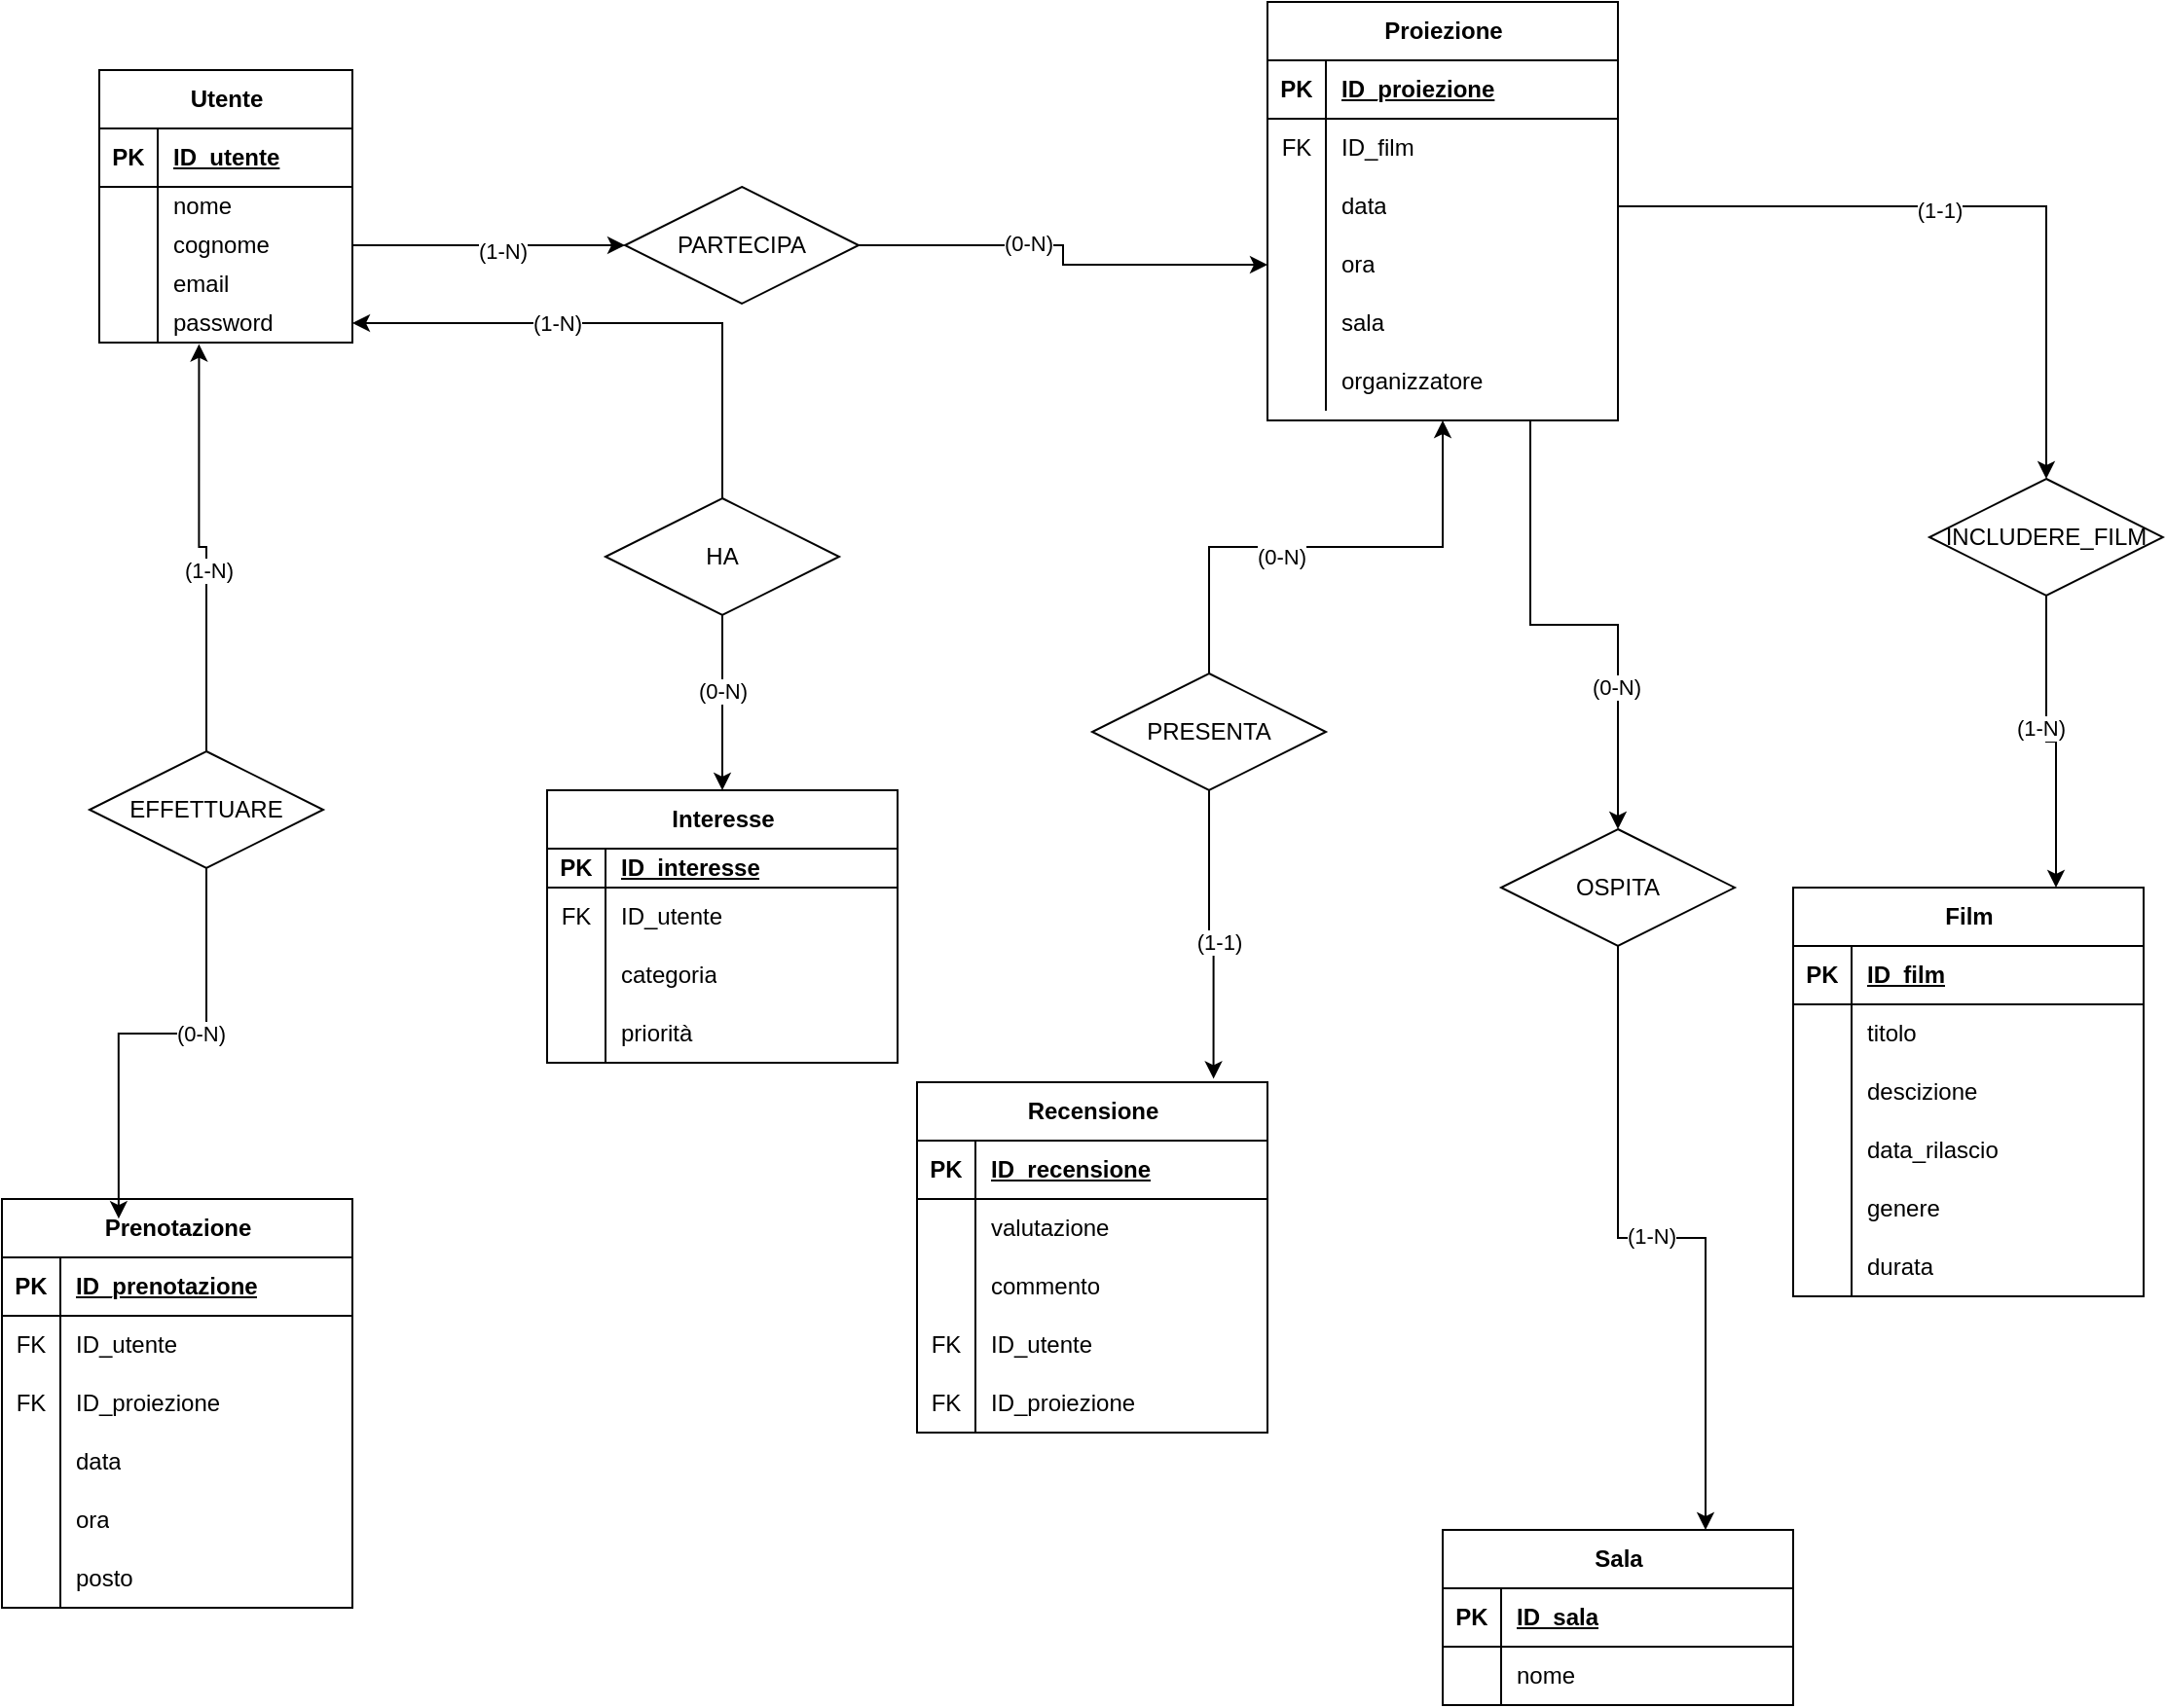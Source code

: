 <mxfile version="24.7.5">
  <diagram id="R2lEEEUBdFMjLlhIrx00" name="Page-1">
    <mxGraphModel dx="1909" dy="949" grid="1" gridSize="10" guides="1" tooltips="1" connect="1" arrows="1" fold="1" page="1" pageScale="1" pageWidth="1920" pageHeight="1200" math="0" shadow="0" extFonts="Permanent Marker^https://fonts.googleapis.com/css?family=Permanent+Marker">
      <root>
        <mxCell id="0" />
        <mxCell id="1" parent="0" />
        <mxCell id="wML0qXzRPgliGlTqLOtm-26" value="Utente" style="shape=table;startSize=30;container=1;collapsible=1;childLayout=tableLayout;fixedRows=1;rowLines=0;fontStyle=1;align=center;resizeLast=1;html=1;" vertex="1" parent="1">
          <mxGeometry x="90" y="50" width="130" height="140" as="geometry" />
        </mxCell>
        <mxCell id="wML0qXzRPgliGlTqLOtm-27" value="" style="shape=tableRow;horizontal=0;startSize=0;swimlaneHead=0;swimlaneBody=0;fillColor=none;collapsible=0;dropTarget=0;points=[[0,0.5],[1,0.5]];portConstraint=eastwest;top=0;left=0;right=0;bottom=1;" vertex="1" parent="wML0qXzRPgliGlTqLOtm-26">
          <mxGeometry y="30" width="130" height="30" as="geometry" />
        </mxCell>
        <mxCell id="wML0qXzRPgliGlTqLOtm-28" value="PK" style="shape=partialRectangle;connectable=0;fillColor=none;top=0;left=0;bottom=0;right=0;fontStyle=1;overflow=hidden;whiteSpace=wrap;html=1;" vertex="1" parent="wML0qXzRPgliGlTqLOtm-27">
          <mxGeometry width="30" height="30" as="geometry">
            <mxRectangle width="30" height="30" as="alternateBounds" />
          </mxGeometry>
        </mxCell>
        <mxCell id="wML0qXzRPgliGlTqLOtm-29" value="ID_utente" style="shape=partialRectangle;connectable=0;fillColor=none;top=0;left=0;bottom=0;right=0;align=left;spacingLeft=6;fontStyle=5;overflow=hidden;whiteSpace=wrap;html=1;" vertex="1" parent="wML0qXzRPgliGlTqLOtm-27">
          <mxGeometry x="30" width="100" height="30" as="geometry">
            <mxRectangle width="100" height="30" as="alternateBounds" />
          </mxGeometry>
        </mxCell>
        <mxCell id="wML0qXzRPgliGlTqLOtm-30" value="" style="shape=tableRow;horizontal=0;startSize=0;swimlaneHead=0;swimlaneBody=0;fillColor=none;collapsible=0;dropTarget=0;points=[[0,0.5],[1,0.5]];portConstraint=eastwest;top=0;left=0;right=0;bottom=0;" vertex="1" parent="wML0qXzRPgliGlTqLOtm-26">
          <mxGeometry y="60" width="130" height="20" as="geometry" />
        </mxCell>
        <mxCell id="wML0qXzRPgliGlTqLOtm-31" value="" style="shape=partialRectangle;connectable=0;fillColor=none;top=0;left=0;bottom=0;right=0;editable=1;overflow=hidden;whiteSpace=wrap;html=1;" vertex="1" parent="wML0qXzRPgliGlTqLOtm-30">
          <mxGeometry width="30" height="20" as="geometry">
            <mxRectangle width="30" height="20" as="alternateBounds" />
          </mxGeometry>
        </mxCell>
        <mxCell id="wML0qXzRPgliGlTqLOtm-32" value="nome" style="shape=partialRectangle;connectable=0;fillColor=none;top=0;left=0;bottom=0;right=0;align=left;spacingLeft=6;overflow=hidden;whiteSpace=wrap;html=1;" vertex="1" parent="wML0qXzRPgliGlTqLOtm-30">
          <mxGeometry x="30" width="100" height="20" as="geometry">
            <mxRectangle width="100" height="20" as="alternateBounds" />
          </mxGeometry>
        </mxCell>
        <mxCell id="wML0qXzRPgliGlTqLOtm-33" value="" style="shape=tableRow;horizontal=0;startSize=0;swimlaneHead=0;swimlaneBody=0;fillColor=none;collapsible=0;dropTarget=0;points=[[0,0.5],[1,0.5]];portConstraint=eastwest;top=0;left=0;right=0;bottom=0;" vertex="1" parent="wML0qXzRPgliGlTqLOtm-26">
          <mxGeometry y="80" width="130" height="20" as="geometry" />
        </mxCell>
        <mxCell id="wML0qXzRPgliGlTqLOtm-34" value="" style="shape=partialRectangle;connectable=0;fillColor=none;top=0;left=0;bottom=0;right=0;editable=1;overflow=hidden;whiteSpace=wrap;html=1;" vertex="1" parent="wML0qXzRPgliGlTqLOtm-33">
          <mxGeometry width="30" height="20" as="geometry">
            <mxRectangle width="30" height="20" as="alternateBounds" />
          </mxGeometry>
        </mxCell>
        <mxCell id="wML0qXzRPgliGlTqLOtm-35" value="cognome" style="shape=partialRectangle;connectable=0;fillColor=none;top=0;left=0;bottom=0;right=0;align=left;spacingLeft=6;overflow=hidden;whiteSpace=wrap;html=1;" vertex="1" parent="wML0qXzRPgliGlTqLOtm-33">
          <mxGeometry x="30" width="100" height="20" as="geometry">
            <mxRectangle width="100" height="20" as="alternateBounds" />
          </mxGeometry>
        </mxCell>
        <mxCell id="wML0qXzRPgliGlTqLOtm-45" value="" style="shape=tableRow;horizontal=0;startSize=0;swimlaneHead=0;swimlaneBody=0;fillColor=none;collapsible=0;dropTarget=0;points=[[0,0.5],[1,0.5]];portConstraint=eastwest;top=0;left=0;right=0;bottom=0;" vertex="1" parent="wML0qXzRPgliGlTqLOtm-26">
          <mxGeometry y="100" width="130" height="20" as="geometry" />
        </mxCell>
        <mxCell id="wML0qXzRPgliGlTqLOtm-46" value="" style="shape=partialRectangle;connectable=0;fillColor=none;top=0;left=0;bottom=0;right=0;editable=1;overflow=hidden;whiteSpace=wrap;html=1;" vertex="1" parent="wML0qXzRPgliGlTqLOtm-45">
          <mxGeometry width="30" height="20" as="geometry">
            <mxRectangle width="30" height="20" as="alternateBounds" />
          </mxGeometry>
        </mxCell>
        <mxCell id="wML0qXzRPgliGlTqLOtm-47" value="email&lt;div&gt;&lt;br&gt;&lt;/div&gt;" style="shape=partialRectangle;connectable=0;fillColor=none;top=0;left=0;bottom=0;right=0;align=left;spacingLeft=6;overflow=hidden;whiteSpace=wrap;html=1;" vertex="1" parent="wML0qXzRPgliGlTqLOtm-45">
          <mxGeometry x="30" width="100" height="20" as="geometry">
            <mxRectangle width="100" height="20" as="alternateBounds" />
          </mxGeometry>
        </mxCell>
        <mxCell id="wML0qXzRPgliGlTqLOtm-42" value="" style="shape=tableRow;horizontal=0;startSize=0;swimlaneHead=0;swimlaneBody=0;fillColor=none;collapsible=0;dropTarget=0;points=[[0,0.5],[1,0.5]];portConstraint=eastwest;top=0;left=0;right=0;bottom=0;" vertex="1" parent="wML0qXzRPgliGlTqLOtm-26">
          <mxGeometry y="120" width="130" height="20" as="geometry" />
        </mxCell>
        <mxCell id="wML0qXzRPgliGlTqLOtm-43" value="" style="shape=partialRectangle;connectable=0;fillColor=none;top=0;left=0;bottom=0;right=0;editable=1;overflow=hidden;whiteSpace=wrap;html=1;" vertex="1" parent="wML0qXzRPgliGlTqLOtm-42">
          <mxGeometry width="30" height="20" as="geometry">
            <mxRectangle width="30" height="20" as="alternateBounds" />
          </mxGeometry>
        </mxCell>
        <mxCell id="wML0qXzRPgliGlTqLOtm-44" value="password" style="shape=partialRectangle;connectable=0;fillColor=none;top=0;left=0;bottom=0;right=0;align=left;spacingLeft=6;overflow=hidden;whiteSpace=wrap;html=1;" vertex="1" parent="wML0qXzRPgliGlTqLOtm-42">
          <mxGeometry x="30" width="100" height="20" as="geometry">
            <mxRectangle width="100" height="20" as="alternateBounds" />
          </mxGeometry>
        </mxCell>
        <mxCell id="wML0qXzRPgliGlTqLOtm-60" value="Interesse" style="shape=table;startSize=30;container=1;collapsible=1;childLayout=tableLayout;fixedRows=1;rowLines=0;fontStyle=1;align=center;resizeLast=1;html=1;" vertex="1" parent="1">
          <mxGeometry x="320" y="420" width="180" height="140" as="geometry" />
        </mxCell>
        <mxCell id="wML0qXzRPgliGlTqLOtm-61" value="" style="shape=tableRow;horizontal=0;startSize=0;swimlaneHead=0;swimlaneBody=0;fillColor=none;collapsible=0;dropTarget=0;points=[[0,0.5],[1,0.5]];portConstraint=eastwest;top=0;left=0;right=0;bottom=1;" vertex="1" parent="wML0qXzRPgliGlTqLOtm-60">
          <mxGeometry y="30" width="180" height="20" as="geometry" />
        </mxCell>
        <mxCell id="wML0qXzRPgliGlTqLOtm-62" value="PK" style="shape=partialRectangle;connectable=0;fillColor=none;top=0;left=0;bottom=0;right=0;fontStyle=1;overflow=hidden;whiteSpace=wrap;html=1;" vertex="1" parent="wML0qXzRPgliGlTqLOtm-61">
          <mxGeometry width="30" height="20" as="geometry">
            <mxRectangle width="30" height="20" as="alternateBounds" />
          </mxGeometry>
        </mxCell>
        <mxCell id="wML0qXzRPgliGlTqLOtm-63" value="ID_interesse" style="shape=partialRectangle;connectable=0;fillColor=none;top=0;left=0;bottom=0;right=0;align=left;spacingLeft=6;fontStyle=5;overflow=hidden;whiteSpace=wrap;html=1;" vertex="1" parent="wML0qXzRPgliGlTqLOtm-61">
          <mxGeometry x="30" width="150" height="20" as="geometry">
            <mxRectangle width="150" height="20" as="alternateBounds" />
          </mxGeometry>
        </mxCell>
        <mxCell id="wML0qXzRPgliGlTqLOtm-64" value="" style="shape=tableRow;horizontal=0;startSize=0;swimlaneHead=0;swimlaneBody=0;fillColor=none;collapsible=0;dropTarget=0;points=[[0,0.5],[1,0.5]];portConstraint=eastwest;top=0;left=0;right=0;bottom=0;" vertex="1" parent="wML0qXzRPgliGlTqLOtm-60">
          <mxGeometry y="50" width="180" height="30" as="geometry" />
        </mxCell>
        <mxCell id="wML0qXzRPgliGlTqLOtm-65" value="FK" style="shape=partialRectangle;connectable=0;fillColor=none;top=0;left=0;bottom=0;right=0;editable=1;overflow=hidden;whiteSpace=wrap;html=1;" vertex="1" parent="wML0qXzRPgliGlTqLOtm-64">
          <mxGeometry width="30" height="30" as="geometry">
            <mxRectangle width="30" height="30" as="alternateBounds" />
          </mxGeometry>
        </mxCell>
        <mxCell id="wML0qXzRPgliGlTqLOtm-66" value="ID_utente" style="shape=partialRectangle;connectable=0;fillColor=none;top=0;left=0;bottom=0;right=0;align=left;spacingLeft=6;overflow=hidden;whiteSpace=wrap;html=1;" vertex="1" parent="wML0qXzRPgliGlTqLOtm-64">
          <mxGeometry x="30" width="150" height="30" as="geometry">
            <mxRectangle width="150" height="30" as="alternateBounds" />
          </mxGeometry>
        </mxCell>
        <mxCell id="wML0qXzRPgliGlTqLOtm-67" value="" style="shape=tableRow;horizontal=0;startSize=0;swimlaneHead=0;swimlaneBody=0;fillColor=none;collapsible=0;dropTarget=0;points=[[0,0.5],[1,0.5]];portConstraint=eastwest;top=0;left=0;right=0;bottom=0;" vertex="1" parent="wML0qXzRPgliGlTqLOtm-60">
          <mxGeometry y="80" width="180" height="30" as="geometry" />
        </mxCell>
        <mxCell id="wML0qXzRPgliGlTqLOtm-68" value="" style="shape=partialRectangle;connectable=0;fillColor=none;top=0;left=0;bottom=0;right=0;editable=1;overflow=hidden;whiteSpace=wrap;html=1;" vertex="1" parent="wML0qXzRPgliGlTqLOtm-67">
          <mxGeometry width="30" height="30" as="geometry">
            <mxRectangle width="30" height="30" as="alternateBounds" />
          </mxGeometry>
        </mxCell>
        <mxCell id="wML0qXzRPgliGlTqLOtm-69" value="categoria" style="shape=partialRectangle;connectable=0;fillColor=none;top=0;left=0;bottom=0;right=0;align=left;spacingLeft=6;overflow=hidden;whiteSpace=wrap;html=1;" vertex="1" parent="wML0qXzRPgliGlTqLOtm-67">
          <mxGeometry x="30" width="150" height="30" as="geometry">
            <mxRectangle width="150" height="30" as="alternateBounds" />
          </mxGeometry>
        </mxCell>
        <mxCell id="wML0qXzRPgliGlTqLOtm-70" value="" style="shape=tableRow;horizontal=0;startSize=0;swimlaneHead=0;swimlaneBody=0;fillColor=none;collapsible=0;dropTarget=0;points=[[0,0.5],[1,0.5]];portConstraint=eastwest;top=0;left=0;right=0;bottom=0;" vertex="1" parent="wML0qXzRPgliGlTqLOtm-60">
          <mxGeometry y="110" width="180" height="30" as="geometry" />
        </mxCell>
        <mxCell id="wML0qXzRPgliGlTqLOtm-71" value="" style="shape=partialRectangle;connectable=0;fillColor=none;top=0;left=0;bottom=0;right=0;editable=1;overflow=hidden;whiteSpace=wrap;html=1;" vertex="1" parent="wML0qXzRPgliGlTqLOtm-70">
          <mxGeometry width="30" height="30" as="geometry">
            <mxRectangle width="30" height="30" as="alternateBounds" />
          </mxGeometry>
        </mxCell>
        <mxCell id="wML0qXzRPgliGlTqLOtm-72" value="priorità" style="shape=partialRectangle;connectable=0;fillColor=none;top=0;left=0;bottom=0;right=0;align=left;spacingLeft=6;overflow=hidden;whiteSpace=wrap;html=1;" vertex="1" parent="wML0qXzRPgliGlTqLOtm-70">
          <mxGeometry x="30" width="150" height="30" as="geometry">
            <mxRectangle width="150" height="30" as="alternateBounds" />
          </mxGeometry>
        </mxCell>
        <mxCell id="wML0qXzRPgliGlTqLOtm-73" value="Film" style="shape=table;startSize=30;container=1;collapsible=1;childLayout=tableLayout;fixedRows=1;rowLines=0;fontStyle=1;align=center;resizeLast=1;html=1;" vertex="1" parent="1">
          <mxGeometry x="960" y="470" width="180" height="210" as="geometry" />
        </mxCell>
        <mxCell id="wML0qXzRPgliGlTqLOtm-74" value="" style="shape=tableRow;horizontal=0;startSize=0;swimlaneHead=0;swimlaneBody=0;fillColor=none;collapsible=0;dropTarget=0;points=[[0,0.5],[1,0.5]];portConstraint=eastwest;top=0;left=0;right=0;bottom=1;" vertex="1" parent="wML0qXzRPgliGlTqLOtm-73">
          <mxGeometry y="30" width="180" height="30" as="geometry" />
        </mxCell>
        <mxCell id="wML0qXzRPgliGlTqLOtm-75" value="PK" style="shape=partialRectangle;connectable=0;fillColor=none;top=0;left=0;bottom=0;right=0;fontStyle=1;overflow=hidden;whiteSpace=wrap;html=1;" vertex="1" parent="wML0qXzRPgliGlTqLOtm-74">
          <mxGeometry width="30" height="30" as="geometry">
            <mxRectangle width="30" height="30" as="alternateBounds" />
          </mxGeometry>
        </mxCell>
        <mxCell id="wML0qXzRPgliGlTqLOtm-76" value="ID_film" style="shape=partialRectangle;connectable=0;fillColor=none;top=0;left=0;bottom=0;right=0;align=left;spacingLeft=6;fontStyle=5;overflow=hidden;whiteSpace=wrap;html=1;" vertex="1" parent="wML0qXzRPgliGlTqLOtm-74">
          <mxGeometry x="30" width="150" height="30" as="geometry">
            <mxRectangle width="150" height="30" as="alternateBounds" />
          </mxGeometry>
        </mxCell>
        <mxCell id="wML0qXzRPgliGlTqLOtm-77" value="" style="shape=tableRow;horizontal=0;startSize=0;swimlaneHead=0;swimlaneBody=0;fillColor=none;collapsible=0;dropTarget=0;points=[[0,0.5],[1,0.5]];portConstraint=eastwest;top=0;left=0;right=0;bottom=0;" vertex="1" parent="wML0qXzRPgliGlTqLOtm-73">
          <mxGeometry y="60" width="180" height="30" as="geometry" />
        </mxCell>
        <mxCell id="wML0qXzRPgliGlTqLOtm-78" value="" style="shape=partialRectangle;connectable=0;fillColor=none;top=0;left=0;bottom=0;right=0;editable=1;overflow=hidden;whiteSpace=wrap;html=1;" vertex="1" parent="wML0qXzRPgliGlTqLOtm-77">
          <mxGeometry width="30" height="30" as="geometry">
            <mxRectangle width="30" height="30" as="alternateBounds" />
          </mxGeometry>
        </mxCell>
        <mxCell id="wML0qXzRPgliGlTqLOtm-79" value="titolo" style="shape=partialRectangle;connectable=0;fillColor=none;top=0;left=0;bottom=0;right=0;align=left;spacingLeft=6;overflow=hidden;whiteSpace=wrap;html=1;" vertex="1" parent="wML0qXzRPgliGlTqLOtm-77">
          <mxGeometry x="30" width="150" height="30" as="geometry">
            <mxRectangle width="150" height="30" as="alternateBounds" />
          </mxGeometry>
        </mxCell>
        <mxCell id="wML0qXzRPgliGlTqLOtm-80" value="" style="shape=tableRow;horizontal=0;startSize=0;swimlaneHead=0;swimlaneBody=0;fillColor=none;collapsible=0;dropTarget=0;points=[[0,0.5],[1,0.5]];portConstraint=eastwest;top=0;left=0;right=0;bottom=0;" vertex="1" parent="wML0qXzRPgliGlTqLOtm-73">
          <mxGeometry y="90" width="180" height="30" as="geometry" />
        </mxCell>
        <mxCell id="wML0qXzRPgliGlTqLOtm-81" value="" style="shape=partialRectangle;connectable=0;fillColor=none;top=0;left=0;bottom=0;right=0;editable=1;overflow=hidden;whiteSpace=wrap;html=1;" vertex="1" parent="wML0qXzRPgliGlTqLOtm-80">
          <mxGeometry width="30" height="30" as="geometry">
            <mxRectangle width="30" height="30" as="alternateBounds" />
          </mxGeometry>
        </mxCell>
        <mxCell id="wML0qXzRPgliGlTqLOtm-82" value="descizione" style="shape=partialRectangle;connectable=0;fillColor=none;top=0;left=0;bottom=0;right=0;align=left;spacingLeft=6;overflow=hidden;whiteSpace=wrap;html=1;" vertex="1" parent="wML0qXzRPgliGlTqLOtm-80">
          <mxGeometry x="30" width="150" height="30" as="geometry">
            <mxRectangle width="150" height="30" as="alternateBounds" />
          </mxGeometry>
        </mxCell>
        <mxCell id="wML0qXzRPgliGlTqLOtm-83" value="" style="shape=tableRow;horizontal=0;startSize=0;swimlaneHead=0;swimlaneBody=0;fillColor=none;collapsible=0;dropTarget=0;points=[[0,0.5],[1,0.5]];portConstraint=eastwest;top=0;left=0;right=0;bottom=0;" vertex="1" parent="wML0qXzRPgliGlTqLOtm-73">
          <mxGeometry y="120" width="180" height="30" as="geometry" />
        </mxCell>
        <mxCell id="wML0qXzRPgliGlTqLOtm-84" value="" style="shape=partialRectangle;connectable=0;fillColor=none;top=0;left=0;bottom=0;right=0;editable=1;overflow=hidden;whiteSpace=wrap;html=1;" vertex="1" parent="wML0qXzRPgliGlTqLOtm-83">
          <mxGeometry width="30" height="30" as="geometry">
            <mxRectangle width="30" height="30" as="alternateBounds" />
          </mxGeometry>
        </mxCell>
        <mxCell id="wML0qXzRPgliGlTqLOtm-85" value="data_rilascio" style="shape=partialRectangle;connectable=0;fillColor=none;top=0;left=0;bottom=0;right=0;align=left;spacingLeft=6;overflow=hidden;whiteSpace=wrap;html=1;" vertex="1" parent="wML0qXzRPgliGlTqLOtm-83">
          <mxGeometry x="30" width="150" height="30" as="geometry">
            <mxRectangle width="150" height="30" as="alternateBounds" />
          </mxGeometry>
        </mxCell>
        <mxCell id="wML0qXzRPgliGlTqLOtm-125" value="" style="shape=tableRow;horizontal=0;startSize=0;swimlaneHead=0;swimlaneBody=0;fillColor=none;collapsible=0;dropTarget=0;points=[[0,0.5],[1,0.5]];portConstraint=eastwest;top=0;left=0;right=0;bottom=0;" vertex="1" parent="wML0qXzRPgliGlTqLOtm-73">
          <mxGeometry y="150" width="180" height="30" as="geometry" />
        </mxCell>
        <mxCell id="wML0qXzRPgliGlTqLOtm-126" value="" style="shape=partialRectangle;connectable=0;fillColor=none;top=0;left=0;bottom=0;right=0;editable=1;overflow=hidden;whiteSpace=wrap;html=1;" vertex="1" parent="wML0qXzRPgliGlTqLOtm-125">
          <mxGeometry width="30" height="30" as="geometry">
            <mxRectangle width="30" height="30" as="alternateBounds" />
          </mxGeometry>
        </mxCell>
        <mxCell id="wML0qXzRPgliGlTqLOtm-127" value="genere" style="shape=partialRectangle;connectable=0;fillColor=none;top=0;left=0;bottom=0;right=0;align=left;spacingLeft=6;overflow=hidden;whiteSpace=wrap;html=1;" vertex="1" parent="wML0qXzRPgliGlTqLOtm-125">
          <mxGeometry x="30" width="150" height="30" as="geometry">
            <mxRectangle width="150" height="30" as="alternateBounds" />
          </mxGeometry>
        </mxCell>
        <mxCell id="wML0qXzRPgliGlTqLOtm-128" value="" style="shape=tableRow;horizontal=0;startSize=0;swimlaneHead=0;swimlaneBody=0;fillColor=none;collapsible=0;dropTarget=0;points=[[0,0.5],[1,0.5]];portConstraint=eastwest;top=0;left=0;right=0;bottom=0;" vertex="1" parent="wML0qXzRPgliGlTqLOtm-73">
          <mxGeometry y="180" width="180" height="30" as="geometry" />
        </mxCell>
        <mxCell id="wML0qXzRPgliGlTqLOtm-129" value="" style="shape=partialRectangle;connectable=0;fillColor=none;top=0;left=0;bottom=0;right=0;editable=1;overflow=hidden;whiteSpace=wrap;html=1;" vertex="1" parent="wML0qXzRPgliGlTqLOtm-128">
          <mxGeometry width="30" height="30" as="geometry">
            <mxRectangle width="30" height="30" as="alternateBounds" />
          </mxGeometry>
        </mxCell>
        <mxCell id="wML0qXzRPgliGlTqLOtm-130" value="durata" style="shape=partialRectangle;connectable=0;fillColor=none;top=0;left=0;bottom=0;right=0;align=left;spacingLeft=6;overflow=hidden;whiteSpace=wrap;html=1;" vertex="1" parent="wML0qXzRPgliGlTqLOtm-128">
          <mxGeometry x="30" width="150" height="30" as="geometry">
            <mxRectangle width="150" height="30" as="alternateBounds" />
          </mxGeometry>
        </mxCell>
        <mxCell id="wML0qXzRPgliGlTqLOtm-86" value="Prenotazione" style="shape=table;startSize=30;container=1;collapsible=1;childLayout=tableLayout;fixedRows=1;rowLines=0;fontStyle=1;align=center;resizeLast=1;html=1;" vertex="1" parent="1">
          <mxGeometry x="40" y="630" width="180" height="210" as="geometry" />
        </mxCell>
        <mxCell id="wML0qXzRPgliGlTqLOtm-87" value="" style="shape=tableRow;horizontal=0;startSize=0;swimlaneHead=0;swimlaneBody=0;fillColor=none;collapsible=0;dropTarget=0;points=[[0,0.5],[1,0.5]];portConstraint=eastwest;top=0;left=0;right=0;bottom=1;" vertex="1" parent="wML0qXzRPgliGlTqLOtm-86">
          <mxGeometry y="30" width="180" height="30" as="geometry" />
        </mxCell>
        <mxCell id="wML0qXzRPgliGlTqLOtm-88" value="PK" style="shape=partialRectangle;connectable=0;fillColor=none;top=0;left=0;bottom=0;right=0;fontStyle=1;overflow=hidden;whiteSpace=wrap;html=1;" vertex="1" parent="wML0qXzRPgliGlTqLOtm-87">
          <mxGeometry width="30" height="30" as="geometry">
            <mxRectangle width="30" height="30" as="alternateBounds" />
          </mxGeometry>
        </mxCell>
        <mxCell id="wML0qXzRPgliGlTqLOtm-89" value="ID_prenotazione" style="shape=partialRectangle;connectable=0;fillColor=none;top=0;left=0;bottom=0;right=0;align=left;spacingLeft=6;fontStyle=5;overflow=hidden;whiteSpace=wrap;html=1;" vertex="1" parent="wML0qXzRPgliGlTqLOtm-87">
          <mxGeometry x="30" width="150" height="30" as="geometry">
            <mxRectangle width="150" height="30" as="alternateBounds" />
          </mxGeometry>
        </mxCell>
        <mxCell id="wML0qXzRPgliGlTqLOtm-90" value="" style="shape=tableRow;horizontal=0;startSize=0;swimlaneHead=0;swimlaneBody=0;fillColor=none;collapsible=0;dropTarget=0;points=[[0,0.5],[1,0.5]];portConstraint=eastwest;top=0;left=0;right=0;bottom=0;" vertex="1" parent="wML0qXzRPgliGlTqLOtm-86">
          <mxGeometry y="60" width="180" height="30" as="geometry" />
        </mxCell>
        <mxCell id="wML0qXzRPgliGlTqLOtm-91" value="FK" style="shape=partialRectangle;connectable=0;fillColor=none;top=0;left=0;bottom=0;right=0;editable=1;overflow=hidden;whiteSpace=wrap;html=1;" vertex="1" parent="wML0qXzRPgliGlTqLOtm-90">
          <mxGeometry width="30" height="30" as="geometry">
            <mxRectangle width="30" height="30" as="alternateBounds" />
          </mxGeometry>
        </mxCell>
        <mxCell id="wML0qXzRPgliGlTqLOtm-92" value="ID_utente" style="shape=partialRectangle;connectable=0;fillColor=none;top=0;left=0;bottom=0;right=0;align=left;spacingLeft=6;overflow=hidden;whiteSpace=wrap;html=1;" vertex="1" parent="wML0qXzRPgliGlTqLOtm-90">
          <mxGeometry x="30" width="150" height="30" as="geometry">
            <mxRectangle width="150" height="30" as="alternateBounds" />
          </mxGeometry>
        </mxCell>
        <mxCell id="wML0qXzRPgliGlTqLOtm-93" value="" style="shape=tableRow;horizontal=0;startSize=0;swimlaneHead=0;swimlaneBody=0;fillColor=none;collapsible=0;dropTarget=0;points=[[0,0.5],[1,0.5]];portConstraint=eastwest;top=0;left=0;right=0;bottom=0;" vertex="1" parent="wML0qXzRPgliGlTqLOtm-86">
          <mxGeometry y="90" width="180" height="30" as="geometry" />
        </mxCell>
        <mxCell id="wML0qXzRPgliGlTqLOtm-94" value="FK" style="shape=partialRectangle;connectable=0;fillColor=none;top=0;left=0;bottom=0;right=0;editable=1;overflow=hidden;whiteSpace=wrap;html=1;" vertex="1" parent="wML0qXzRPgliGlTqLOtm-93">
          <mxGeometry width="30" height="30" as="geometry">
            <mxRectangle width="30" height="30" as="alternateBounds" />
          </mxGeometry>
        </mxCell>
        <mxCell id="wML0qXzRPgliGlTqLOtm-95" value="ID_proiezione" style="shape=partialRectangle;connectable=0;fillColor=none;top=0;left=0;bottom=0;right=0;align=left;spacingLeft=6;overflow=hidden;whiteSpace=wrap;html=1;" vertex="1" parent="wML0qXzRPgliGlTqLOtm-93">
          <mxGeometry x="30" width="150" height="30" as="geometry">
            <mxRectangle width="150" height="30" as="alternateBounds" />
          </mxGeometry>
        </mxCell>
        <mxCell id="wML0qXzRPgliGlTqLOtm-96" value="" style="shape=tableRow;horizontal=0;startSize=0;swimlaneHead=0;swimlaneBody=0;fillColor=none;collapsible=0;dropTarget=0;points=[[0,0.5],[1,0.5]];portConstraint=eastwest;top=0;left=0;right=0;bottom=0;" vertex="1" parent="wML0qXzRPgliGlTqLOtm-86">
          <mxGeometry y="120" width="180" height="30" as="geometry" />
        </mxCell>
        <mxCell id="wML0qXzRPgliGlTqLOtm-97" value="" style="shape=partialRectangle;connectable=0;fillColor=none;top=0;left=0;bottom=0;right=0;editable=1;overflow=hidden;whiteSpace=wrap;html=1;" vertex="1" parent="wML0qXzRPgliGlTqLOtm-96">
          <mxGeometry width="30" height="30" as="geometry">
            <mxRectangle width="30" height="30" as="alternateBounds" />
          </mxGeometry>
        </mxCell>
        <mxCell id="wML0qXzRPgliGlTqLOtm-98" value="data" style="shape=partialRectangle;connectable=0;fillColor=none;top=0;left=0;bottom=0;right=0;align=left;spacingLeft=6;overflow=hidden;whiteSpace=wrap;html=1;" vertex="1" parent="wML0qXzRPgliGlTqLOtm-96">
          <mxGeometry x="30" width="150" height="30" as="geometry">
            <mxRectangle width="150" height="30" as="alternateBounds" />
          </mxGeometry>
        </mxCell>
        <mxCell id="wML0qXzRPgliGlTqLOtm-138" value="" style="shape=tableRow;horizontal=0;startSize=0;swimlaneHead=0;swimlaneBody=0;fillColor=none;collapsible=0;dropTarget=0;points=[[0,0.5],[1,0.5]];portConstraint=eastwest;top=0;left=0;right=0;bottom=0;" vertex="1" parent="wML0qXzRPgliGlTqLOtm-86">
          <mxGeometry y="150" width="180" height="30" as="geometry" />
        </mxCell>
        <mxCell id="wML0qXzRPgliGlTqLOtm-139" value="" style="shape=partialRectangle;connectable=0;fillColor=none;top=0;left=0;bottom=0;right=0;editable=1;overflow=hidden;whiteSpace=wrap;html=1;" vertex="1" parent="wML0qXzRPgliGlTqLOtm-138">
          <mxGeometry width="30" height="30" as="geometry">
            <mxRectangle width="30" height="30" as="alternateBounds" />
          </mxGeometry>
        </mxCell>
        <mxCell id="wML0qXzRPgliGlTqLOtm-140" value="ora" style="shape=partialRectangle;connectable=0;fillColor=none;top=0;left=0;bottom=0;right=0;align=left;spacingLeft=6;overflow=hidden;whiteSpace=wrap;html=1;" vertex="1" parent="wML0qXzRPgliGlTqLOtm-138">
          <mxGeometry x="30" width="150" height="30" as="geometry">
            <mxRectangle width="150" height="30" as="alternateBounds" />
          </mxGeometry>
        </mxCell>
        <mxCell id="wML0qXzRPgliGlTqLOtm-141" value="" style="shape=tableRow;horizontal=0;startSize=0;swimlaneHead=0;swimlaneBody=0;fillColor=none;collapsible=0;dropTarget=0;points=[[0,0.5],[1,0.5]];portConstraint=eastwest;top=0;left=0;right=0;bottom=0;" vertex="1" parent="wML0qXzRPgliGlTqLOtm-86">
          <mxGeometry y="180" width="180" height="30" as="geometry" />
        </mxCell>
        <mxCell id="wML0qXzRPgliGlTqLOtm-142" value="" style="shape=partialRectangle;connectable=0;fillColor=none;top=0;left=0;bottom=0;right=0;editable=1;overflow=hidden;whiteSpace=wrap;html=1;" vertex="1" parent="wML0qXzRPgliGlTqLOtm-141">
          <mxGeometry width="30" height="30" as="geometry">
            <mxRectangle width="30" height="30" as="alternateBounds" />
          </mxGeometry>
        </mxCell>
        <mxCell id="wML0qXzRPgliGlTqLOtm-143" value="posto" style="shape=partialRectangle;connectable=0;fillColor=none;top=0;left=0;bottom=0;right=0;align=left;spacingLeft=6;overflow=hidden;whiteSpace=wrap;html=1;" vertex="1" parent="wML0qXzRPgliGlTqLOtm-141">
          <mxGeometry x="30" width="150" height="30" as="geometry">
            <mxRectangle width="150" height="30" as="alternateBounds" />
          </mxGeometry>
        </mxCell>
        <mxCell id="wML0qXzRPgliGlTqLOtm-201" style="edgeStyle=orthogonalEdgeStyle;rounded=0;orthogonalLoop=1;jettySize=auto;html=1;exitX=0.75;exitY=1;exitDx=0;exitDy=0;entryX=0.5;entryY=0;entryDx=0;entryDy=0;" edge="1" parent="1" source="wML0qXzRPgliGlTqLOtm-99" target="wML0qXzRPgliGlTqLOtm-200">
          <mxGeometry relative="1" as="geometry" />
        </mxCell>
        <mxCell id="wML0qXzRPgliGlTqLOtm-204" value="(0-N)" style="edgeLabel;html=1;align=center;verticalAlign=middle;resizable=0;points=[];" vertex="1" connectable="0" parent="wML0qXzRPgliGlTqLOtm-201">
          <mxGeometry x="0.426" y="-1" relative="1" as="geometry">
            <mxPoint as="offset" />
          </mxGeometry>
        </mxCell>
        <mxCell id="wML0qXzRPgliGlTqLOtm-99" value="Proiezione" style="shape=table;startSize=30;container=1;collapsible=1;childLayout=tableLayout;fixedRows=1;rowLines=0;fontStyle=1;align=center;resizeLast=1;html=1;" vertex="1" parent="1">
          <mxGeometry x="690" y="15" width="180" height="215" as="geometry" />
        </mxCell>
        <mxCell id="wML0qXzRPgliGlTqLOtm-100" value="" style="shape=tableRow;horizontal=0;startSize=0;swimlaneHead=0;swimlaneBody=0;fillColor=none;collapsible=0;dropTarget=0;points=[[0,0.5],[1,0.5]];portConstraint=eastwest;top=0;left=0;right=0;bottom=1;" vertex="1" parent="wML0qXzRPgliGlTqLOtm-99">
          <mxGeometry y="30" width="180" height="30" as="geometry" />
        </mxCell>
        <mxCell id="wML0qXzRPgliGlTqLOtm-101" value="PK" style="shape=partialRectangle;connectable=0;fillColor=none;top=0;left=0;bottom=0;right=0;fontStyle=1;overflow=hidden;whiteSpace=wrap;html=1;" vertex="1" parent="wML0qXzRPgliGlTqLOtm-100">
          <mxGeometry width="30" height="30" as="geometry">
            <mxRectangle width="30" height="30" as="alternateBounds" />
          </mxGeometry>
        </mxCell>
        <mxCell id="wML0qXzRPgliGlTqLOtm-102" value="ID_proiezione" style="shape=partialRectangle;connectable=0;fillColor=none;top=0;left=0;bottom=0;right=0;align=left;spacingLeft=6;fontStyle=5;overflow=hidden;whiteSpace=wrap;html=1;" vertex="1" parent="wML0qXzRPgliGlTqLOtm-100">
          <mxGeometry x="30" width="150" height="30" as="geometry">
            <mxRectangle width="150" height="30" as="alternateBounds" />
          </mxGeometry>
        </mxCell>
        <mxCell id="wML0qXzRPgliGlTqLOtm-103" value="" style="shape=tableRow;horizontal=0;startSize=0;swimlaneHead=0;swimlaneBody=0;fillColor=none;collapsible=0;dropTarget=0;points=[[0,0.5],[1,0.5]];portConstraint=eastwest;top=0;left=0;right=0;bottom=0;" vertex="1" parent="wML0qXzRPgliGlTqLOtm-99">
          <mxGeometry y="60" width="180" height="30" as="geometry" />
        </mxCell>
        <mxCell id="wML0qXzRPgliGlTqLOtm-104" value="FK" style="shape=partialRectangle;connectable=0;fillColor=none;top=0;left=0;bottom=0;right=0;editable=1;overflow=hidden;whiteSpace=wrap;html=1;" vertex="1" parent="wML0qXzRPgliGlTqLOtm-103">
          <mxGeometry width="30" height="30" as="geometry">
            <mxRectangle width="30" height="30" as="alternateBounds" />
          </mxGeometry>
        </mxCell>
        <mxCell id="wML0qXzRPgliGlTqLOtm-105" value="ID_film" style="shape=partialRectangle;connectable=0;fillColor=none;top=0;left=0;bottom=0;right=0;align=left;spacingLeft=6;overflow=hidden;whiteSpace=wrap;html=1;" vertex="1" parent="wML0qXzRPgliGlTqLOtm-103">
          <mxGeometry x="30" width="150" height="30" as="geometry">
            <mxRectangle width="150" height="30" as="alternateBounds" />
          </mxGeometry>
        </mxCell>
        <mxCell id="wML0qXzRPgliGlTqLOtm-106" value="" style="shape=tableRow;horizontal=0;startSize=0;swimlaneHead=0;swimlaneBody=0;fillColor=none;collapsible=0;dropTarget=0;points=[[0,0.5],[1,0.5]];portConstraint=eastwest;top=0;left=0;right=0;bottom=0;" vertex="1" parent="wML0qXzRPgliGlTqLOtm-99">
          <mxGeometry y="90" width="180" height="30" as="geometry" />
        </mxCell>
        <mxCell id="wML0qXzRPgliGlTqLOtm-107" value="" style="shape=partialRectangle;connectable=0;fillColor=none;top=0;left=0;bottom=0;right=0;editable=1;overflow=hidden;whiteSpace=wrap;html=1;" vertex="1" parent="wML0qXzRPgliGlTqLOtm-106">
          <mxGeometry width="30" height="30" as="geometry">
            <mxRectangle width="30" height="30" as="alternateBounds" />
          </mxGeometry>
        </mxCell>
        <mxCell id="wML0qXzRPgliGlTqLOtm-108" value="data" style="shape=partialRectangle;connectable=0;fillColor=none;top=0;left=0;bottom=0;right=0;align=left;spacingLeft=6;overflow=hidden;whiteSpace=wrap;html=1;" vertex="1" parent="wML0qXzRPgliGlTqLOtm-106">
          <mxGeometry x="30" width="150" height="30" as="geometry">
            <mxRectangle width="150" height="30" as="alternateBounds" />
          </mxGeometry>
        </mxCell>
        <mxCell id="wML0qXzRPgliGlTqLOtm-109" value="" style="shape=tableRow;horizontal=0;startSize=0;swimlaneHead=0;swimlaneBody=0;fillColor=none;collapsible=0;dropTarget=0;points=[[0,0.5],[1,0.5]];portConstraint=eastwest;top=0;left=0;right=0;bottom=0;" vertex="1" parent="wML0qXzRPgliGlTqLOtm-99">
          <mxGeometry y="120" width="180" height="30" as="geometry" />
        </mxCell>
        <mxCell id="wML0qXzRPgliGlTqLOtm-110" value="" style="shape=partialRectangle;connectable=0;fillColor=none;top=0;left=0;bottom=0;right=0;editable=1;overflow=hidden;whiteSpace=wrap;html=1;" vertex="1" parent="wML0qXzRPgliGlTqLOtm-109">
          <mxGeometry width="30" height="30" as="geometry">
            <mxRectangle width="30" height="30" as="alternateBounds" />
          </mxGeometry>
        </mxCell>
        <mxCell id="wML0qXzRPgliGlTqLOtm-111" value="ora" style="shape=partialRectangle;connectable=0;fillColor=none;top=0;left=0;bottom=0;right=0;align=left;spacingLeft=6;overflow=hidden;whiteSpace=wrap;html=1;" vertex="1" parent="wML0qXzRPgliGlTqLOtm-109">
          <mxGeometry x="30" width="150" height="30" as="geometry">
            <mxRectangle width="150" height="30" as="alternateBounds" />
          </mxGeometry>
        </mxCell>
        <mxCell id="wML0qXzRPgliGlTqLOtm-132" value="" style="shape=tableRow;horizontal=0;startSize=0;swimlaneHead=0;swimlaneBody=0;fillColor=none;collapsible=0;dropTarget=0;points=[[0,0.5],[1,0.5]];portConstraint=eastwest;top=0;left=0;right=0;bottom=0;" vertex="1" parent="wML0qXzRPgliGlTqLOtm-99">
          <mxGeometry y="150" width="180" height="30" as="geometry" />
        </mxCell>
        <mxCell id="wML0qXzRPgliGlTqLOtm-133" value="" style="shape=partialRectangle;connectable=0;fillColor=none;top=0;left=0;bottom=0;right=0;editable=1;overflow=hidden;whiteSpace=wrap;html=1;" vertex="1" parent="wML0qXzRPgliGlTqLOtm-132">
          <mxGeometry width="30" height="30" as="geometry">
            <mxRectangle width="30" height="30" as="alternateBounds" />
          </mxGeometry>
        </mxCell>
        <mxCell id="wML0qXzRPgliGlTqLOtm-134" value="sala" style="shape=partialRectangle;connectable=0;fillColor=none;top=0;left=0;bottom=0;right=0;align=left;spacingLeft=6;overflow=hidden;whiteSpace=wrap;html=1;" vertex="1" parent="wML0qXzRPgliGlTqLOtm-132">
          <mxGeometry x="30" width="150" height="30" as="geometry">
            <mxRectangle width="150" height="30" as="alternateBounds" />
          </mxGeometry>
        </mxCell>
        <mxCell id="wML0qXzRPgliGlTqLOtm-135" value="" style="shape=tableRow;horizontal=0;startSize=0;swimlaneHead=0;swimlaneBody=0;fillColor=none;collapsible=0;dropTarget=0;points=[[0,0.5],[1,0.5]];portConstraint=eastwest;top=0;left=0;right=0;bottom=0;" vertex="1" parent="wML0qXzRPgliGlTqLOtm-99">
          <mxGeometry y="180" width="180" height="30" as="geometry" />
        </mxCell>
        <mxCell id="wML0qXzRPgliGlTqLOtm-136" value="" style="shape=partialRectangle;connectable=0;fillColor=none;top=0;left=0;bottom=0;right=0;editable=1;overflow=hidden;whiteSpace=wrap;html=1;" vertex="1" parent="wML0qXzRPgliGlTqLOtm-135">
          <mxGeometry width="30" height="30" as="geometry">
            <mxRectangle width="30" height="30" as="alternateBounds" />
          </mxGeometry>
        </mxCell>
        <mxCell id="wML0qXzRPgliGlTqLOtm-137" value="organizzatore" style="shape=partialRectangle;connectable=0;fillColor=none;top=0;left=0;bottom=0;right=0;align=left;spacingLeft=6;overflow=hidden;whiteSpace=wrap;html=1;" vertex="1" parent="wML0qXzRPgliGlTqLOtm-135">
          <mxGeometry x="30" width="150" height="30" as="geometry">
            <mxRectangle width="150" height="30" as="alternateBounds" />
          </mxGeometry>
        </mxCell>
        <mxCell id="wML0qXzRPgliGlTqLOtm-112" value="Recensione" style="shape=table;startSize=30;container=1;collapsible=1;childLayout=tableLayout;fixedRows=1;rowLines=0;fontStyle=1;align=center;resizeLast=1;html=1;flipH=1;" vertex="1" parent="1">
          <mxGeometry x="510" y="570" width="180" height="180" as="geometry" />
        </mxCell>
        <mxCell id="wML0qXzRPgliGlTqLOtm-113" value="" style="shape=tableRow;horizontal=0;startSize=0;swimlaneHead=0;swimlaneBody=0;fillColor=none;collapsible=0;dropTarget=0;points=[[0,0.5],[1,0.5]];portConstraint=eastwest;top=0;left=0;right=0;bottom=1;" vertex="1" parent="wML0qXzRPgliGlTqLOtm-112">
          <mxGeometry y="30" width="180" height="30" as="geometry" />
        </mxCell>
        <mxCell id="wML0qXzRPgliGlTqLOtm-114" value="PK" style="shape=partialRectangle;connectable=0;fillColor=none;top=0;left=0;bottom=0;right=0;fontStyle=1;overflow=hidden;whiteSpace=wrap;html=1;" vertex="1" parent="wML0qXzRPgliGlTqLOtm-113">
          <mxGeometry width="30" height="30" as="geometry">
            <mxRectangle width="30" height="30" as="alternateBounds" />
          </mxGeometry>
        </mxCell>
        <mxCell id="wML0qXzRPgliGlTqLOtm-115" value="ID_recensione" style="shape=partialRectangle;connectable=0;fillColor=none;top=0;left=0;bottom=0;right=0;align=left;spacingLeft=6;fontStyle=5;overflow=hidden;whiteSpace=wrap;html=1;" vertex="1" parent="wML0qXzRPgliGlTqLOtm-113">
          <mxGeometry x="30" width="150" height="30" as="geometry">
            <mxRectangle width="150" height="30" as="alternateBounds" />
          </mxGeometry>
        </mxCell>
        <mxCell id="wML0qXzRPgliGlTqLOtm-116" value="" style="shape=tableRow;horizontal=0;startSize=0;swimlaneHead=0;swimlaneBody=0;fillColor=none;collapsible=0;dropTarget=0;points=[[0,0.5],[1,0.5]];portConstraint=eastwest;top=0;left=0;right=0;bottom=0;" vertex="1" parent="wML0qXzRPgliGlTqLOtm-112">
          <mxGeometry y="60" width="180" height="30" as="geometry" />
        </mxCell>
        <mxCell id="wML0qXzRPgliGlTqLOtm-117" value="" style="shape=partialRectangle;connectable=0;fillColor=none;top=0;left=0;bottom=0;right=0;editable=1;overflow=hidden;whiteSpace=wrap;html=1;" vertex="1" parent="wML0qXzRPgliGlTqLOtm-116">
          <mxGeometry width="30" height="30" as="geometry">
            <mxRectangle width="30" height="30" as="alternateBounds" />
          </mxGeometry>
        </mxCell>
        <mxCell id="wML0qXzRPgliGlTqLOtm-118" value="valutazione" style="shape=partialRectangle;connectable=0;fillColor=none;top=0;left=0;bottom=0;right=0;align=left;spacingLeft=6;overflow=hidden;whiteSpace=wrap;html=1;" vertex="1" parent="wML0qXzRPgliGlTqLOtm-116">
          <mxGeometry x="30" width="150" height="30" as="geometry">
            <mxRectangle width="150" height="30" as="alternateBounds" />
          </mxGeometry>
        </mxCell>
        <mxCell id="wML0qXzRPgliGlTqLOtm-119" value="" style="shape=tableRow;horizontal=0;startSize=0;swimlaneHead=0;swimlaneBody=0;fillColor=none;collapsible=0;dropTarget=0;points=[[0,0.5],[1,0.5]];portConstraint=eastwest;top=0;left=0;right=0;bottom=0;" vertex="1" parent="wML0qXzRPgliGlTqLOtm-112">
          <mxGeometry y="90" width="180" height="30" as="geometry" />
        </mxCell>
        <mxCell id="wML0qXzRPgliGlTqLOtm-120" value="" style="shape=partialRectangle;connectable=0;fillColor=none;top=0;left=0;bottom=0;right=0;editable=1;overflow=hidden;whiteSpace=wrap;html=1;" vertex="1" parent="wML0qXzRPgliGlTqLOtm-119">
          <mxGeometry width="30" height="30" as="geometry">
            <mxRectangle width="30" height="30" as="alternateBounds" />
          </mxGeometry>
        </mxCell>
        <mxCell id="wML0qXzRPgliGlTqLOtm-121" value="commento" style="shape=partialRectangle;connectable=0;fillColor=none;top=0;left=0;bottom=0;right=0;align=left;spacingLeft=6;overflow=hidden;whiteSpace=wrap;html=1;" vertex="1" parent="wML0qXzRPgliGlTqLOtm-119">
          <mxGeometry x="30" width="150" height="30" as="geometry">
            <mxRectangle width="150" height="30" as="alternateBounds" />
          </mxGeometry>
        </mxCell>
        <mxCell id="wML0qXzRPgliGlTqLOtm-122" value="" style="shape=tableRow;horizontal=0;startSize=0;swimlaneHead=0;swimlaneBody=0;fillColor=none;collapsible=0;dropTarget=0;points=[[0,0.5],[1,0.5]];portConstraint=eastwest;top=0;left=0;right=0;bottom=0;" vertex="1" parent="wML0qXzRPgliGlTqLOtm-112">
          <mxGeometry y="120" width="180" height="30" as="geometry" />
        </mxCell>
        <mxCell id="wML0qXzRPgliGlTqLOtm-123" value="FK" style="shape=partialRectangle;connectable=0;fillColor=none;top=0;left=0;bottom=0;right=0;editable=1;overflow=hidden;whiteSpace=wrap;html=1;" vertex="1" parent="wML0qXzRPgliGlTqLOtm-122">
          <mxGeometry width="30" height="30" as="geometry">
            <mxRectangle width="30" height="30" as="alternateBounds" />
          </mxGeometry>
        </mxCell>
        <mxCell id="wML0qXzRPgliGlTqLOtm-124" value="ID_utente" style="shape=partialRectangle;connectable=0;fillColor=none;top=0;left=0;bottom=0;right=0;align=left;spacingLeft=6;overflow=hidden;whiteSpace=wrap;html=1;" vertex="1" parent="wML0qXzRPgliGlTqLOtm-122">
          <mxGeometry x="30" width="150" height="30" as="geometry">
            <mxRectangle width="150" height="30" as="alternateBounds" />
          </mxGeometry>
        </mxCell>
        <mxCell id="wML0qXzRPgliGlTqLOtm-144" value="" style="shape=tableRow;horizontal=0;startSize=0;swimlaneHead=0;swimlaneBody=0;fillColor=none;collapsible=0;dropTarget=0;points=[[0,0.5],[1,0.5]];portConstraint=eastwest;top=0;left=0;right=0;bottom=0;" vertex="1" parent="wML0qXzRPgliGlTqLOtm-112">
          <mxGeometry y="150" width="180" height="30" as="geometry" />
        </mxCell>
        <mxCell id="wML0qXzRPgliGlTqLOtm-145" value="FK" style="shape=partialRectangle;connectable=0;fillColor=none;top=0;left=0;bottom=0;right=0;editable=1;overflow=hidden;whiteSpace=wrap;html=1;" vertex="1" parent="wML0qXzRPgliGlTqLOtm-144">
          <mxGeometry width="30" height="30" as="geometry">
            <mxRectangle width="30" height="30" as="alternateBounds" />
          </mxGeometry>
        </mxCell>
        <mxCell id="wML0qXzRPgliGlTqLOtm-146" value="ID_proiezione" style="shape=partialRectangle;connectable=0;fillColor=none;top=0;left=0;bottom=0;right=0;align=left;spacingLeft=6;overflow=hidden;whiteSpace=wrap;html=1;" vertex="1" parent="wML0qXzRPgliGlTqLOtm-144">
          <mxGeometry x="30" width="150" height="30" as="geometry">
            <mxRectangle width="150" height="30" as="alternateBounds" />
          </mxGeometry>
        </mxCell>
        <mxCell id="wML0qXzRPgliGlTqLOtm-147" value="Sala" style="shape=table;startSize=30;container=1;collapsible=1;childLayout=tableLayout;fixedRows=1;rowLines=0;fontStyle=1;align=center;resizeLast=1;html=1;" vertex="1" parent="1">
          <mxGeometry x="780" y="800" width="180" height="90" as="geometry" />
        </mxCell>
        <mxCell id="wML0qXzRPgliGlTqLOtm-148" value="" style="shape=tableRow;horizontal=0;startSize=0;swimlaneHead=0;swimlaneBody=0;fillColor=none;collapsible=0;dropTarget=0;points=[[0,0.5],[1,0.5]];portConstraint=eastwest;top=0;left=0;right=0;bottom=1;" vertex="1" parent="wML0qXzRPgliGlTqLOtm-147">
          <mxGeometry y="30" width="180" height="30" as="geometry" />
        </mxCell>
        <mxCell id="wML0qXzRPgliGlTqLOtm-149" value="PK" style="shape=partialRectangle;connectable=0;fillColor=none;top=0;left=0;bottom=0;right=0;fontStyle=1;overflow=hidden;whiteSpace=wrap;html=1;" vertex="1" parent="wML0qXzRPgliGlTqLOtm-148">
          <mxGeometry width="30" height="30" as="geometry">
            <mxRectangle width="30" height="30" as="alternateBounds" />
          </mxGeometry>
        </mxCell>
        <mxCell id="wML0qXzRPgliGlTqLOtm-150" value="ID_sala" style="shape=partialRectangle;connectable=0;fillColor=none;top=0;left=0;bottom=0;right=0;align=left;spacingLeft=6;fontStyle=5;overflow=hidden;whiteSpace=wrap;html=1;" vertex="1" parent="wML0qXzRPgliGlTqLOtm-148">
          <mxGeometry x="30" width="150" height="30" as="geometry">
            <mxRectangle width="150" height="30" as="alternateBounds" />
          </mxGeometry>
        </mxCell>
        <mxCell id="wML0qXzRPgliGlTqLOtm-151" value="" style="shape=tableRow;horizontal=0;startSize=0;swimlaneHead=0;swimlaneBody=0;fillColor=none;collapsible=0;dropTarget=0;points=[[0,0.5],[1,0.5]];portConstraint=eastwest;top=0;left=0;right=0;bottom=0;" vertex="1" parent="wML0qXzRPgliGlTqLOtm-147">
          <mxGeometry y="60" width="180" height="30" as="geometry" />
        </mxCell>
        <mxCell id="wML0qXzRPgliGlTqLOtm-152" value="" style="shape=partialRectangle;connectable=0;fillColor=none;top=0;left=0;bottom=0;right=0;editable=1;overflow=hidden;whiteSpace=wrap;html=1;" vertex="1" parent="wML0qXzRPgliGlTqLOtm-151">
          <mxGeometry width="30" height="30" as="geometry">
            <mxRectangle width="30" height="30" as="alternateBounds" />
          </mxGeometry>
        </mxCell>
        <mxCell id="wML0qXzRPgliGlTqLOtm-153" value="nome" style="shape=partialRectangle;connectable=0;fillColor=none;top=0;left=0;bottom=0;right=0;align=left;spacingLeft=6;overflow=hidden;whiteSpace=wrap;html=1;" vertex="1" parent="wML0qXzRPgliGlTqLOtm-151">
          <mxGeometry x="30" width="150" height="30" as="geometry">
            <mxRectangle width="150" height="30" as="alternateBounds" />
          </mxGeometry>
        </mxCell>
        <mxCell id="wML0qXzRPgliGlTqLOtm-173" style="edgeStyle=orthogonalEdgeStyle;rounded=0;orthogonalLoop=1;jettySize=auto;html=1;exitX=1;exitY=0.5;exitDx=0;exitDy=0;" edge="1" parent="1" source="wML0qXzRPgliGlTqLOtm-33">
          <mxGeometry relative="1" as="geometry">
            <mxPoint x="360" y="140" as="targetPoint" />
          </mxGeometry>
        </mxCell>
        <mxCell id="wML0qXzRPgliGlTqLOtm-176" value="(1-N)" style="edgeLabel;html=1;align=center;verticalAlign=middle;resizable=0;points=[];" vertex="1" connectable="0" parent="wML0qXzRPgliGlTqLOtm-173">
          <mxGeometry x="0.079" y="-2" relative="1" as="geometry">
            <mxPoint x="1" as="offset" />
          </mxGeometry>
        </mxCell>
        <mxCell id="wML0qXzRPgliGlTqLOtm-175" style="edgeStyle=orthogonalEdgeStyle;rounded=0;orthogonalLoop=1;jettySize=auto;html=1;exitX=1;exitY=0.5;exitDx=0;exitDy=0;entryX=0;entryY=0.5;entryDx=0;entryDy=0;" edge="1" parent="1" source="wML0qXzRPgliGlTqLOtm-174" target="wML0qXzRPgliGlTqLOtm-109">
          <mxGeometry relative="1" as="geometry" />
        </mxCell>
        <mxCell id="wML0qXzRPgliGlTqLOtm-177" value="(0-N)" style="edgeLabel;html=1;align=center;verticalAlign=middle;resizable=0;points=[];" vertex="1" connectable="0" parent="wML0qXzRPgliGlTqLOtm-175">
          <mxGeometry x="-0.209" y="1" relative="1" as="geometry">
            <mxPoint as="offset" />
          </mxGeometry>
        </mxCell>
        <mxCell id="wML0qXzRPgliGlTqLOtm-174" value="PARTECIPA" style="shape=rhombus;perimeter=rhombusPerimeter;whiteSpace=wrap;html=1;align=center;" vertex="1" parent="1">
          <mxGeometry x="360" y="110" width="120" height="60" as="geometry" />
        </mxCell>
        <mxCell id="wML0qXzRPgliGlTqLOtm-180" style="edgeStyle=orthogonalEdgeStyle;rounded=0;orthogonalLoop=1;jettySize=auto;html=1;exitX=0.5;exitY=1;exitDx=0;exitDy=0;entryX=0.75;entryY=0;entryDx=0;entryDy=0;" edge="1" parent="1" source="wML0qXzRPgliGlTqLOtm-178" target="wML0qXzRPgliGlTqLOtm-73">
          <mxGeometry relative="1" as="geometry" />
        </mxCell>
        <mxCell id="wML0qXzRPgliGlTqLOtm-182" value="(1-N)" style="edgeLabel;html=1;align=center;verticalAlign=middle;resizable=0;points=[];" vertex="1" connectable="0" parent="wML0qXzRPgliGlTqLOtm-180">
          <mxGeometry x="-0.145" y="-3" relative="1" as="geometry">
            <mxPoint y="1" as="offset" />
          </mxGeometry>
        </mxCell>
        <mxCell id="wML0qXzRPgliGlTqLOtm-178" value="INCLUDERE_FILM" style="shape=rhombus;perimeter=rhombusPerimeter;whiteSpace=wrap;html=1;align=center;" vertex="1" parent="1">
          <mxGeometry x="1030" y="260" width="120" height="60" as="geometry" />
        </mxCell>
        <mxCell id="wML0qXzRPgliGlTqLOtm-179" style="edgeStyle=orthogonalEdgeStyle;rounded=0;orthogonalLoop=1;jettySize=auto;html=1;" edge="1" parent="1" source="wML0qXzRPgliGlTqLOtm-106" target="wML0qXzRPgliGlTqLOtm-178">
          <mxGeometry relative="1" as="geometry" />
        </mxCell>
        <mxCell id="wML0qXzRPgliGlTqLOtm-181" value="(1-1)" style="edgeLabel;html=1;align=center;verticalAlign=middle;resizable=0;points=[];" vertex="1" connectable="0" parent="wML0qXzRPgliGlTqLOtm-179">
          <mxGeometry x="-0.087" y="-2" relative="1" as="geometry">
            <mxPoint as="offset" />
          </mxGeometry>
        </mxCell>
        <mxCell id="wML0qXzRPgliGlTqLOtm-184" style="edgeStyle=orthogonalEdgeStyle;rounded=0;orthogonalLoop=1;jettySize=auto;html=1;exitX=0.5;exitY=0;exitDx=0;exitDy=0;entryX=0.5;entryY=1;entryDx=0;entryDy=0;" edge="1" parent="1" source="wML0qXzRPgliGlTqLOtm-183" target="wML0qXzRPgliGlTqLOtm-99">
          <mxGeometry relative="1" as="geometry" />
        </mxCell>
        <mxCell id="wML0qXzRPgliGlTqLOtm-186" value="(0-N)" style="edgeLabel;html=1;align=center;verticalAlign=middle;resizable=0;points=[];" vertex="1" connectable="0" parent="wML0qXzRPgliGlTqLOtm-184">
          <mxGeometry x="-0.194" y="-5" relative="1" as="geometry">
            <mxPoint x="1" as="offset" />
          </mxGeometry>
        </mxCell>
        <mxCell id="wML0qXzRPgliGlTqLOtm-183" value="PRESENTA" style="shape=rhombus;perimeter=rhombusPerimeter;whiteSpace=wrap;html=1;align=center;" vertex="1" parent="1">
          <mxGeometry x="600" y="360" width="120" height="60" as="geometry" />
        </mxCell>
        <mxCell id="wML0qXzRPgliGlTqLOtm-185" style="edgeStyle=orthogonalEdgeStyle;rounded=0;orthogonalLoop=1;jettySize=auto;html=1;exitX=0.5;exitY=1;exitDx=0;exitDy=0;entryX=0.154;entryY=-0.01;entryDx=0;entryDy=0;entryPerimeter=0;" edge="1" parent="1" source="wML0qXzRPgliGlTqLOtm-183" target="wML0qXzRPgliGlTqLOtm-112">
          <mxGeometry relative="1" as="geometry" />
        </mxCell>
        <mxCell id="wML0qXzRPgliGlTqLOtm-187" value="(1-1)" style="edgeLabel;html=1;align=center;verticalAlign=middle;resizable=0;points=[];" vertex="1" connectable="0" parent="wML0qXzRPgliGlTqLOtm-185">
          <mxGeometry x="0.075" y="2" relative="1" as="geometry">
            <mxPoint y="-1" as="offset" />
          </mxGeometry>
        </mxCell>
        <mxCell id="wML0qXzRPgliGlTqLOtm-190" value="EFFETTUARE" style="shape=rhombus;perimeter=rhombusPerimeter;whiteSpace=wrap;html=1;align=center;" vertex="1" parent="1">
          <mxGeometry x="85" y="400" width="120" height="60" as="geometry" />
        </mxCell>
        <mxCell id="wML0qXzRPgliGlTqLOtm-191" style="edgeStyle=orthogonalEdgeStyle;rounded=0;orthogonalLoop=1;jettySize=auto;html=1;exitX=0.5;exitY=0;exitDx=0;exitDy=0;entryX=0.394;entryY=1.04;entryDx=0;entryDy=0;entryPerimeter=0;" edge="1" parent="1" source="wML0qXzRPgliGlTqLOtm-190" target="wML0qXzRPgliGlTqLOtm-42">
          <mxGeometry relative="1" as="geometry" />
        </mxCell>
        <mxCell id="wML0qXzRPgliGlTqLOtm-193" value="(1-N)" style="edgeLabel;html=1;align=center;verticalAlign=middle;resizable=0;points=[];" vertex="1" connectable="0" parent="wML0qXzRPgliGlTqLOtm-191">
          <mxGeometry x="-0.128" y="-1" relative="1" as="geometry">
            <mxPoint as="offset" />
          </mxGeometry>
        </mxCell>
        <mxCell id="wML0qXzRPgliGlTqLOtm-192" style="edgeStyle=orthogonalEdgeStyle;rounded=0;orthogonalLoop=1;jettySize=auto;html=1;exitX=0.5;exitY=1;exitDx=0;exitDy=0;entryX=0.333;entryY=0.048;entryDx=0;entryDy=0;entryPerimeter=0;" edge="1" parent="1" source="wML0qXzRPgliGlTqLOtm-190" target="wML0qXzRPgliGlTqLOtm-86">
          <mxGeometry relative="1" as="geometry" />
        </mxCell>
        <mxCell id="wML0qXzRPgliGlTqLOtm-194" value="(0-N)" style="edgeLabel;html=1;align=center;verticalAlign=middle;resizable=0;points=[];" vertex="1" connectable="0" parent="wML0qXzRPgliGlTqLOtm-192">
          <mxGeometry x="-0.214" relative="1" as="geometry">
            <mxPoint as="offset" />
          </mxGeometry>
        </mxCell>
        <mxCell id="wML0qXzRPgliGlTqLOtm-196" style="edgeStyle=orthogonalEdgeStyle;rounded=0;orthogonalLoop=1;jettySize=auto;html=1;exitX=0.5;exitY=0;exitDx=0;exitDy=0;entryX=1;entryY=0.5;entryDx=0;entryDy=0;" edge="1" parent="1" source="wML0qXzRPgliGlTqLOtm-195" target="wML0qXzRPgliGlTqLOtm-42">
          <mxGeometry relative="1" as="geometry" />
        </mxCell>
        <mxCell id="wML0qXzRPgliGlTqLOtm-198" value="(1-N)" style="edgeLabel;html=1;align=center;verticalAlign=middle;resizable=0;points=[];" vertex="1" connectable="0" parent="wML0qXzRPgliGlTqLOtm-196">
          <mxGeometry x="0.249" relative="1" as="geometry">
            <mxPoint as="offset" />
          </mxGeometry>
        </mxCell>
        <mxCell id="wML0qXzRPgliGlTqLOtm-197" style="edgeStyle=orthogonalEdgeStyle;rounded=0;orthogonalLoop=1;jettySize=auto;html=1;exitX=0.5;exitY=1;exitDx=0;exitDy=0;entryX=0.5;entryY=0;entryDx=0;entryDy=0;" edge="1" parent="1" source="wML0qXzRPgliGlTqLOtm-195" target="wML0qXzRPgliGlTqLOtm-60">
          <mxGeometry relative="1" as="geometry" />
        </mxCell>
        <mxCell id="wML0qXzRPgliGlTqLOtm-199" value="(0-N)" style="edgeLabel;html=1;align=center;verticalAlign=middle;resizable=0;points=[];" vertex="1" connectable="0" parent="wML0qXzRPgliGlTqLOtm-197">
          <mxGeometry x="-0.141" relative="1" as="geometry">
            <mxPoint as="offset" />
          </mxGeometry>
        </mxCell>
        <mxCell id="wML0qXzRPgliGlTqLOtm-195" value="HA" style="shape=rhombus;perimeter=rhombusPerimeter;whiteSpace=wrap;html=1;align=center;" vertex="1" parent="1">
          <mxGeometry x="350" y="270" width="120" height="60" as="geometry" />
        </mxCell>
        <mxCell id="wML0qXzRPgliGlTqLOtm-202" style="edgeStyle=orthogonalEdgeStyle;rounded=0;orthogonalLoop=1;jettySize=auto;html=1;exitX=0.5;exitY=1;exitDx=0;exitDy=0;entryX=0.75;entryY=0;entryDx=0;entryDy=0;" edge="1" parent="1" source="wML0qXzRPgliGlTqLOtm-200" target="wML0qXzRPgliGlTqLOtm-147">
          <mxGeometry relative="1" as="geometry" />
        </mxCell>
        <mxCell id="wML0qXzRPgliGlTqLOtm-203" value="(1-N)" style="edgeLabel;html=1;align=center;verticalAlign=middle;resizable=0;points=[];" vertex="1" connectable="0" parent="wML0qXzRPgliGlTqLOtm-202">
          <mxGeometry x="-0.032" y="1" relative="1" as="geometry">
            <mxPoint as="offset" />
          </mxGeometry>
        </mxCell>
        <mxCell id="wML0qXzRPgliGlTqLOtm-200" value="OSPITA" style="shape=rhombus;perimeter=rhombusPerimeter;whiteSpace=wrap;html=1;align=center;" vertex="1" parent="1">
          <mxGeometry x="810" y="440" width="120" height="60" as="geometry" />
        </mxCell>
      </root>
    </mxGraphModel>
  </diagram>
</mxfile>
